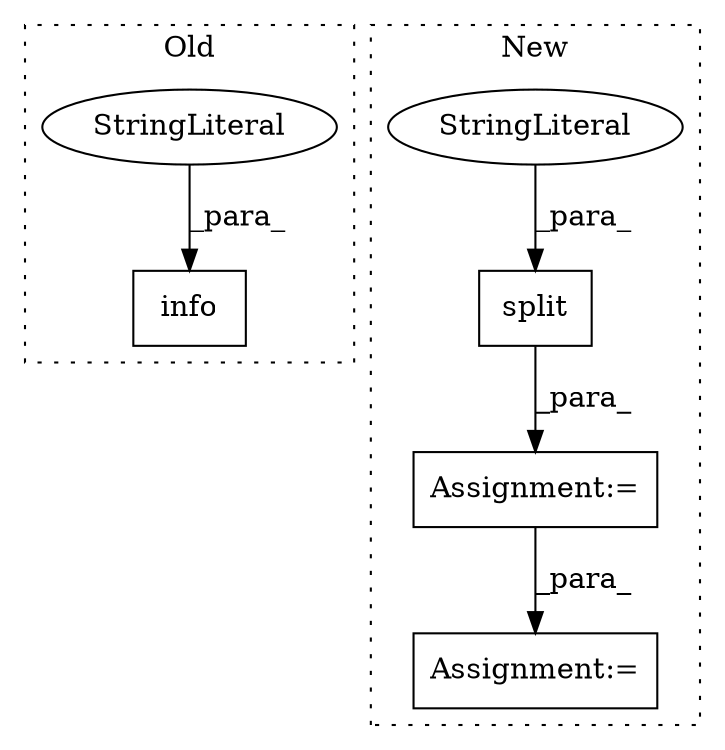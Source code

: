 digraph G {
subgraph cluster0 {
1 [label="info" a="32" s="25312,25354" l="5,1" shape="box"];
3 [label="StringLiteral" a="45" s="25317" l="32" shape="ellipse"];
label = "Old";
style="dotted";
}
subgraph cluster1 {
2 [label="split" a="32" s="24909,24920" l="6,1" shape="box"];
4 [label="StringLiteral" a="45" s="24915" l="5" shape="ellipse"];
5 [label="Assignment:=" a="7" s="25186" l="26" shape="box"];
6 [label="Assignment:=" a="7" s="24939" l="14" shape="box"];
label = "New";
style="dotted";
}
2 -> 6 [label="_para_"];
3 -> 1 [label="_para_"];
4 -> 2 [label="_para_"];
6 -> 5 [label="_para_"];
}